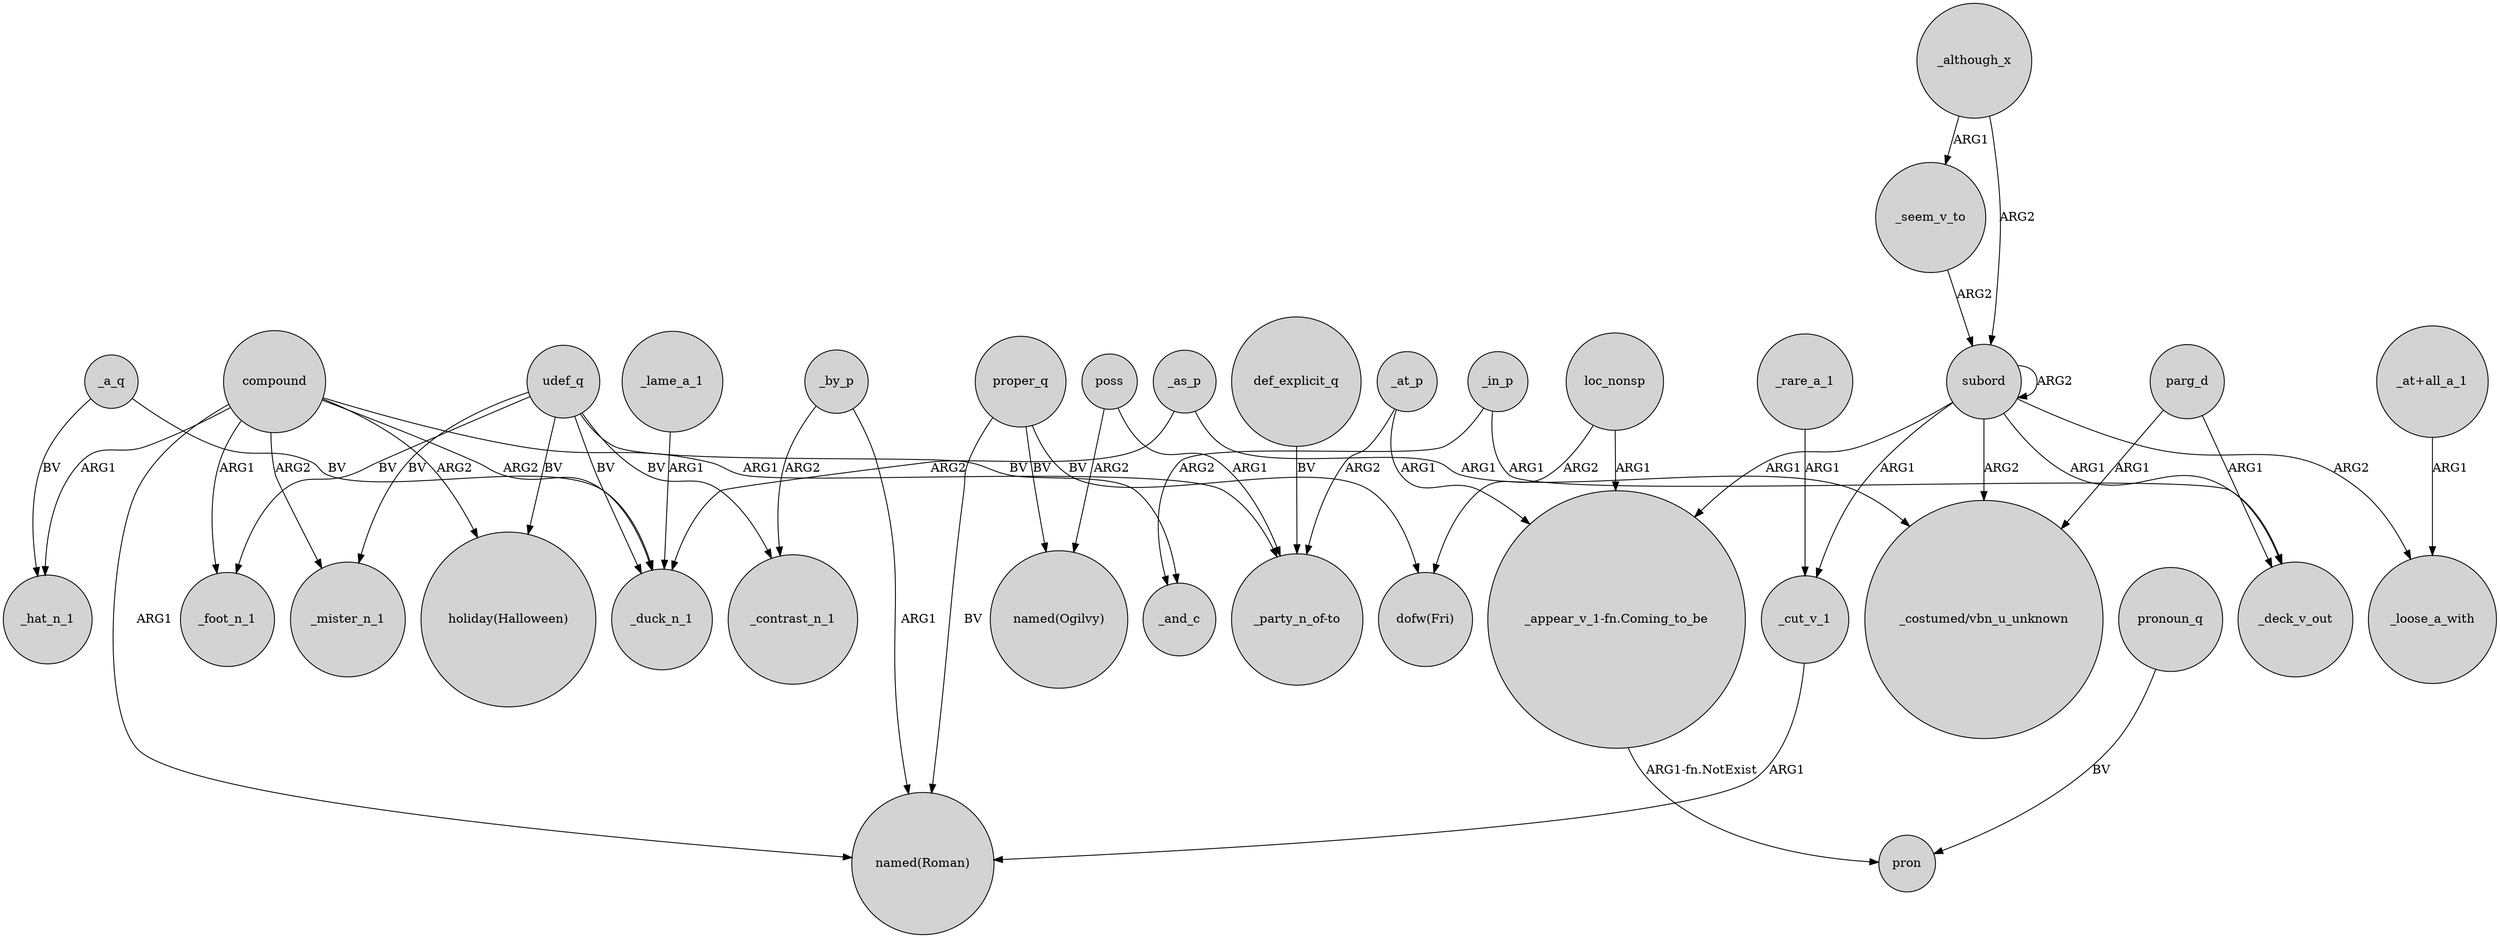 digraph {
	node [shape=circle style=filled]
	poss -> "_party_n_of-to" [label=ARG1]
	poss -> "named(Ogilvy)" [label=ARG2]
	proper_q -> "dofw(Fri)" [label=BV]
	compound -> _hat_n_1 [label=ARG1]
	_although_x -> _seem_v_to [label=ARG1]
	udef_q -> _duck_n_1 [label=BV]
	parg_d -> "_costumed/vbn_u_unknown" [label=ARG1]
	_seem_v_to -> subord [label=ARG2]
	def_explicit_q -> "_party_n_of-to" [label=BV]
	compound -> "named(Roman)" [label=ARG1]
	_by_p -> "named(Roman)" [label=ARG1]
	compound -> "holiday(Halloween)" [label=ARG2]
	_as_p -> "_costumed/vbn_u_unknown" [label=ARG1]
	_cut_v_1 -> "named(Roman)" [label=ARG1]
	compound -> _mister_n_1 [label=ARG2]
	_rare_a_1 -> _cut_v_1 [label=ARG1]
	udef_q -> _mister_n_1 [label=BV]
	loc_nonsp -> "_appear_v_1-fn.Coming_to_be" [label=ARG1]
	parg_d -> _deck_v_out [label=ARG1]
	_a_q -> _hat_n_1 [label=BV]
	loc_nonsp -> "dofw(Fri)" [label=ARG2]
	subord -> _cut_v_1 [label=ARG1]
	subord -> "_appear_v_1-fn.Coming_to_be" [label=ARG1]
	subord -> subord [label=ARG2]
	pronoun_q -> pron [label=BV]
	"_at+all_a_1" -> _loose_a_with [label=ARG1]
	proper_q -> "named(Roman)" [label=BV]
	udef_q -> _foot_n_1 [label=BV]
	_by_p -> _contrast_n_1 [label=ARG2]
	udef_q -> _contrast_n_1 [label=BV]
	subord -> _deck_v_out [label=ARG1]
	udef_q -> "holiday(Halloween)" [label=BV]
	subord -> "_costumed/vbn_u_unknown" [label=ARG2]
	_a_q -> _duck_n_1 [label=BV]
	compound -> _duck_n_1 [label=ARG2]
	proper_q -> "named(Ogilvy)" [label=BV]
	_lame_a_1 -> _duck_n_1 [label=ARG1]
	compound -> _foot_n_1 [label=ARG1]
	_at_p -> "_party_n_of-to" [label=ARG2]
	subord -> _loose_a_with [label=ARG2]
	_although_x -> subord [label=ARG2]
	_as_p -> _duck_n_1 [label=ARG2]
	udef_q -> _and_c [label=BV]
	_at_p -> "_appear_v_1-fn.Coming_to_be" [label=ARG1]
	_in_p -> _deck_v_out [label=ARG1]
	_in_p -> _and_c [label=ARG2]
	"_appear_v_1-fn.Coming_to_be" -> pron [label="ARG1-fn.NotExist"]
	compound -> "_party_n_of-to" [label=ARG1]
}
